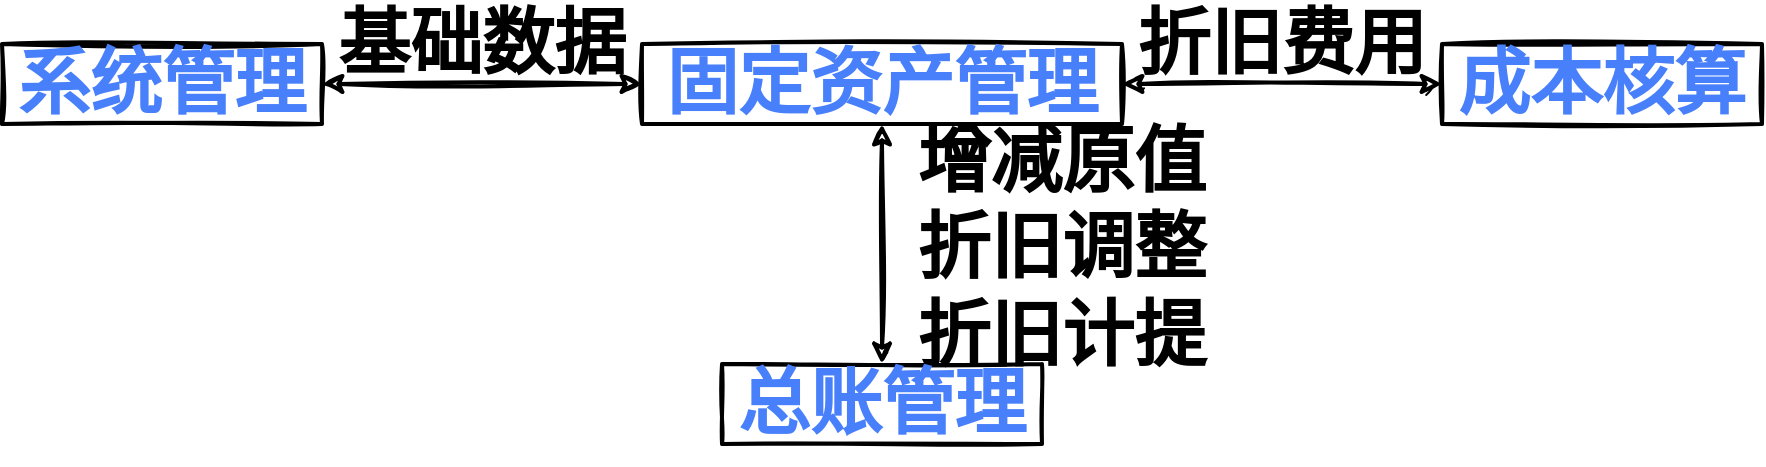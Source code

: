 <mxfile version="17.4.2" type="device"><diagram id="gOBXfugAxexAI73Qu6qp" name="Page-1"><mxGraphModel dx="1106" dy="997" grid="1" gridSize="10" guides="1" tooltips="1" connect="1" arrows="1" fold="1" page="1" pageScale="1" pageWidth="1600" pageHeight="900" math="0" shadow="0"><root><mxCell id="0"/><mxCell id="1" parent="0"/><mxCell id="A_tJatzyJncYoo4Zxg_Y-20" value="" style="group" vertex="1" connectable="0" parent="1"><mxGeometry x="80" y="180" width="880" height="220" as="geometry"/></mxCell><mxCell id="A_tJatzyJncYoo4Zxg_Y-1" value="系统管理" style="rounded=0;whiteSpace=wrap;html=1;sketch=1;fontFamily=FZJingLeiS-R-GB;fontSize=36;fontColor=#487FFB;strokeWidth=2;fillColor=none;fontStyle=1" vertex="1" parent="A_tJatzyJncYoo4Zxg_Y-20"><mxGeometry y="20" width="160" height="40" as="geometry"/></mxCell><mxCell id="A_tJatzyJncYoo4Zxg_Y-2" value="&lt;b&gt;&lt;font style=&quot;font-size: 36px&quot; face=&quot;FZJingLeiS-R-GB&quot;&gt;增减原值&lt;br&gt;折旧调整&lt;br&gt;折旧计提&lt;br&gt;&lt;br&gt;&lt;/font&gt;&lt;/b&gt;" style="text;html=1;strokeColor=none;fillColor=none;align=center;verticalAlign=middle;whiteSpace=wrap;rounded=0;" vertex="1" parent="A_tJatzyJncYoo4Zxg_Y-20"><mxGeometry x="430" y="124" width="200" height="40" as="geometry"/></mxCell><mxCell id="A_tJatzyJncYoo4Zxg_Y-3" value="固定资产管理" style="rounded=0;whiteSpace=wrap;html=1;sketch=1;fontFamily=FZJingLeiS-R-GB;fontSize=36;fontColor=#487FFB;strokeWidth=2;fillColor=none;fontStyle=1" vertex="1" parent="A_tJatzyJncYoo4Zxg_Y-20"><mxGeometry x="320" y="20" width="240" height="40" as="geometry"/></mxCell><mxCell id="A_tJatzyJncYoo4Zxg_Y-10" style="edgeStyle=orthogonalEdgeStyle;rounded=0;sketch=1;orthogonalLoop=1;jettySize=auto;html=1;exitX=1;exitY=0.5;exitDx=0;exitDy=0;entryX=0;entryY=0.5;entryDx=0;entryDy=0;fontFamily=FZJingLeiS-R-GB;fontSize=36;startArrow=classic;startFill=1;strokeWidth=2;" edge="1" parent="A_tJatzyJncYoo4Zxg_Y-20" source="A_tJatzyJncYoo4Zxg_Y-1" target="A_tJatzyJncYoo4Zxg_Y-3"><mxGeometry relative="1" as="geometry"/></mxCell><mxCell id="A_tJatzyJncYoo4Zxg_Y-4" value="总账管理" style="rounded=0;whiteSpace=wrap;html=1;sketch=1;fontFamily=FZJingLeiS-R-GB;fontSize=36;fontColor=#487FFB;strokeWidth=2;fillColor=none;fontStyle=1" vertex="1" parent="A_tJatzyJncYoo4Zxg_Y-20"><mxGeometry x="360" y="180" width="160" height="40" as="geometry"/></mxCell><mxCell id="A_tJatzyJncYoo4Zxg_Y-12" style="edgeStyle=orthogonalEdgeStyle;rounded=0;sketch=1;orthogonalLoop=1;jettySize=auto;html=1;exitX=0.5;exitY=1;exitDx=0;exitDy=0;entryX=0.5;entryY=0;entryDx=0;entryDy=0;fontFamily=FZJingLeiS-R-GB;fontSize=36;startArrow=classic;startFill=1;strokeWidth=2;" edge="1" parent="A_tJatzyJncYoo4Zxg_Y-20" source="A_tJatzyJncYoo4Zxg_Y-3" target="A_tJatzyJncYoo4Zxg_Y-4"><mxGeometry relative="1" as="geometry"/></mxCell><mxCell id="A_tJatzyJncYoo4Zxg_Y-7" value="成本核算" style="rounded=0;whiteSpace=wrap;html=1;sketch=1;fontFamily=FZJingLeiS-R-GB;fontSize=36;fontColor=#487FFB;strokeWidth=2;fillColor=none;fontStyle=1" vertex="1" parent="A_tJatzyJncYoo4Zxg_Y-20"><mxGeometry x="720" y="20" width="160" height="40" as="geometry"/></mxCell><mxCell id="A_tJatzyJncYoo4Zxg_Y-11" style="edgeStyle=orthogonalEdgeStyle;rounded=0;sketch=1;orthogonalLoop=1;jettySize=auto;html=1;exitX=1;exitY=0.5;exitDx=0;exitDy=0;fontFamily=FZJingLeiS-R-GB;fontSize=36;startArrow=classic;startFill=1;strokeWidth=2;" edge="1" parent="A_tJatzyJncYoo4Zxg_Y-20" source="A_tJatzyJncYoo4Zxg_Y-3" target="A_tJatzyJncYoo4Zxg_Y-7"><mxGeometry relative="1" as="geometry"/></mxCell><mxCell id="A_tJatzyJncYoo4Zxg_Y-15" value="&lt;b&gt;&lt;font style=&quot;font-size: 36px&quot; face=&quot;FZJingLeiS-R-GB&quot;&gt;基础数据&lt;br&gt;&lt;/font&gt;&lt;/b&gt;" style="text;html=1;strokeColor=none;fillColor=none;align=center;verticalAlign=middle;whiteSpace=wrap;rounded=0;" vertex="1" parent="A_tJatzyJncYoo4Zxg_Y-20"><mxGeometry x="160" width="160" height="40" as="geometry"/></mxCell><mxCell id="A_tJatzyJncYoo4Zxg_Y-16" value="&lt;b&gt;&lt;font style=&quot;font-size: 36px&quot; face=&quot;FZJingLeiS-R-GB&quot;&gt;折旧费用&lt;br&gt;&lt;/font&gt;&lt;/b&gt;" style="text;html=1;strokeColor=none;fillColor=none;align=center;verticalAlign=middle;whiteSpace=wrap;rounded=0;" vertex="1" parent="A_tJatzyJncYoo4Zxg_Y-20"><mxGeometry x="560" width="160" height="40" as="geometry"/></mxCell></root></mxGraphModel></diagram></mxfile>